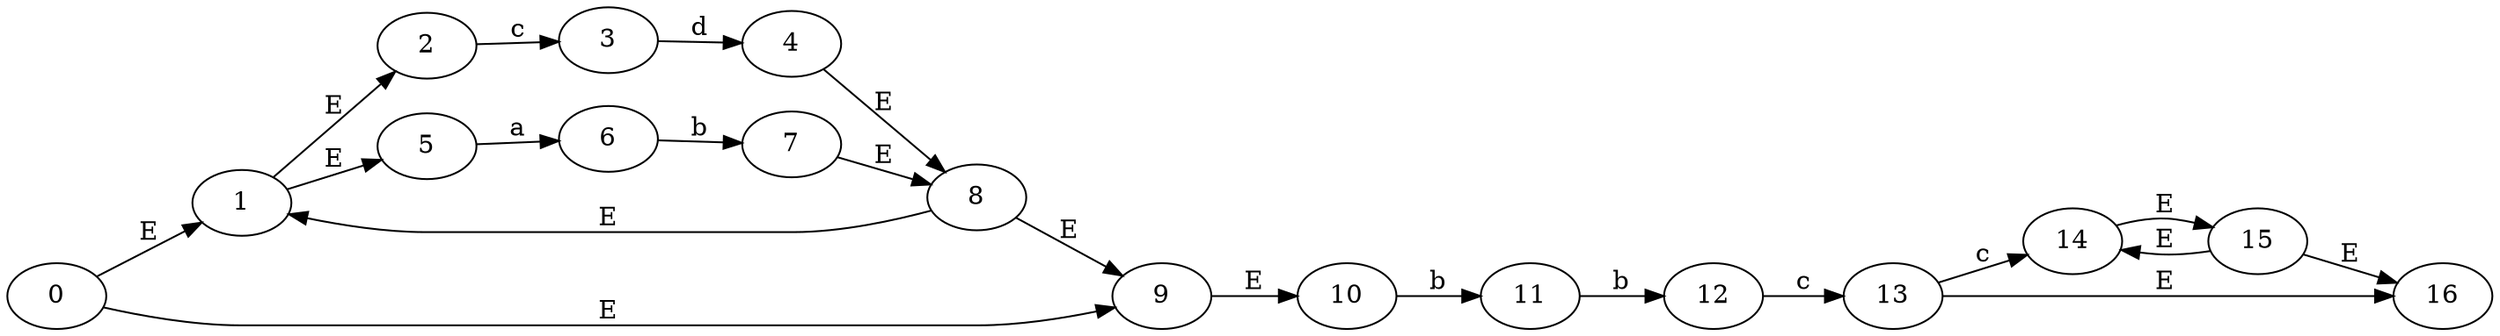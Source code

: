 digraph G { 
 rankdir = "LR"
"1"->"2"[label="E"] 
"1"->"5"[label="E"] 
"2"->"3"[label="c"] 
"5"->"6"[label="a"] 
"6"->"7"[label="b"] 
"3"->"4"[label="d"] 
"7"->"8"[label="E"] 
"4"->"8"[label="E"] 
"8"->"9"[label="E"] 
"8"->"1"[label="E"] 
"0"->"9"[label="E"] 
"0"->"1"[label="E"] 
"9"->"10"[label="E"] 
"10"->"11"[label="b"] 
"11"->"12"[label="b"] 
"12"->"13"[label="c"] 
"13"->"14"[label="c"] 
"14"->"15"[label="E"] 
"15"->"16"[label="E"] 
"13"->"16"[label="E"] 
"15"->"14"[label="E"] 

}
